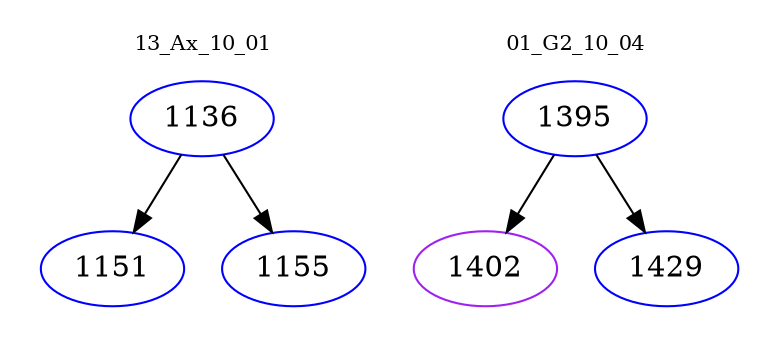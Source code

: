 digraph{
subgraph cluster_0 {
color = white
label = "13_Ax_10_01";
fontsize=10;
T0_1136 [label="1136", color="blue"]
T0_1136 -> T0_1151 [color="black"]
T0_1151 [label="1151", color="blue"]
T0_1136 -> T0_1155 [color="black"]
T0_1155 [label="1155", color="blue"]
}
subgraph cluster_1 {
color = white
label = "01_G2_10_04";
fontsize=10;
T1_1395 [label="1395", color="blue"]
T1_1395 -> T1_1402 [color="black"]
T1_1402 [label="1402", color="purple"]
T1_1395 -> T1_1429 [color="black"]
T1_1429 [label="1429", color="blue"]
}
}
